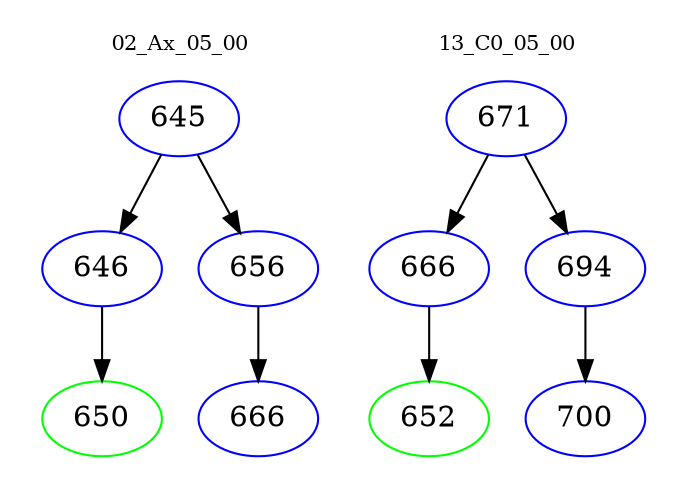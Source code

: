 digraph{
subgraph cluster_0 {
color = white
label = "02_Ax_05_00";
fontsize=10;
T0_645 [label="645", color="blue"]
T0_645 -> T0_646 [color="black"]
T0_646 [label="646", color="blue"]
T0_646 -> T0_650 [color="black"]
T0_650 [label="650", color="green"]
T0_645 -> T0_656 [color="black"]
T0_656 [label="656", color="blue"]
T0_656 -> T0_666 [color="black"]
T0_666 [label="666", color="blue"]
}
subgraph cluster_1 {
color = white
label = "13_C0_05_00";
fontsize=10;
T1_671 [label="671", color="blue"]
T1_671 -> T1_666 [color="black"]
T1_666 [label="666", color="blue"]
T1_666 -> T1_652 [color="black"]
T1_652 [label="652", color="green"]
T1_671 -> T1_694 [color="black"]
T1_694 [label="694", color="blue"]
T1_694 -> T1_700 [color="black"]
T1_700 [label="700", color="blue"]
}
}
